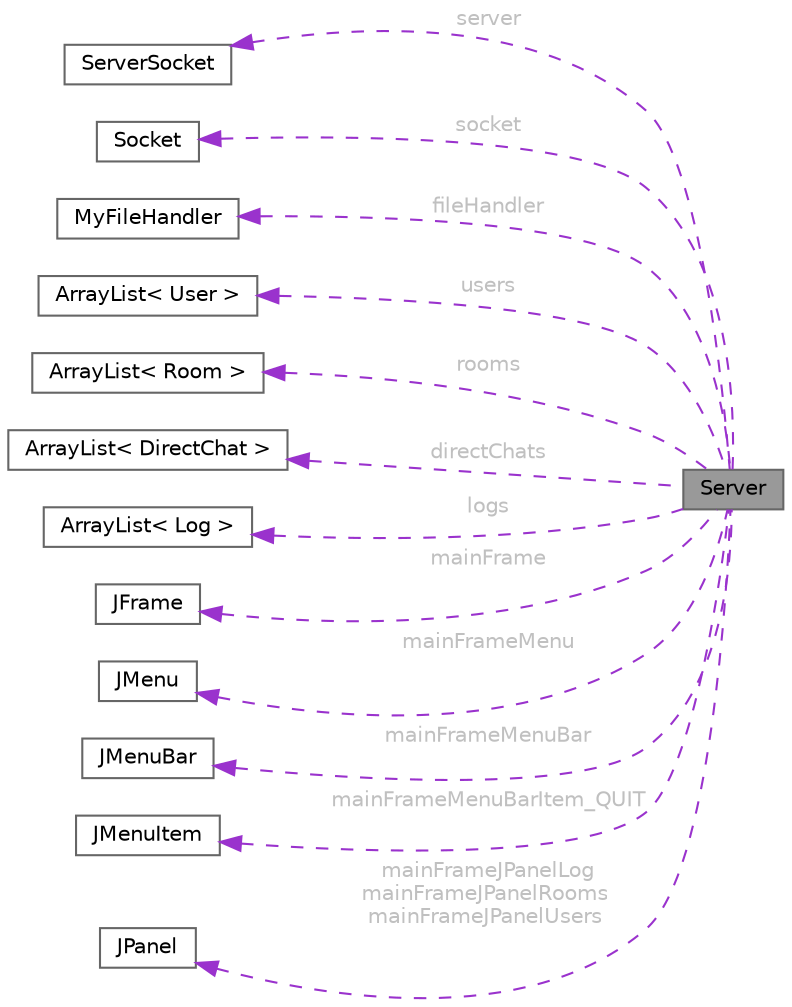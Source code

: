 digraph "Server"
{
 // LATEX_PDF_SIZE
  bgcolor="transparent";
  edge [fontname=Helvetica,fontsize=10,labelfontname=Helvetica,labelfontsize=10];
  node [fontname=Helvetica,fontsize=10,shape=box,height=0.2,width=0.4];
  rankdir="LR";
  Node1 [id="Node000001",label="Server",height=0.2,width=0.4,color="gray40", fillcolor="grey60", style="filled", fontcolor="black",tooltip=" "];
  Node2 -> Node1 [id="edge13_Node000001_Node000002",dir="back",color="darkorchid3",style="dashed",tooltip=" ",label=" server",fontcolor="grey" ];
  Node2 [id="Node000002",label="ServerSocket",height=0.2,width=0.4,color="gray40", fillcolor="white", style="filled",tooltip=" "];
  Node3 -> Node1 [id="edge14_Node000001_Node000003",dir="back",color="darkorchid3",style="dashed",tooltip=" ",label=" socket",fontcolor="grey" ];
  Node3 [id="Node000003",label="Socket",height=0.2,width=0.4,color="gray40", fillcolor="white", style="filled",tooltip=" "];
  Node4 -> Node1 [id="edge15_Node000001_Node000004",dir="back",color="darkorchid3",style="dashed",tooltip=" ",label=" fileHandler",fontcolor="grey" ];
  Node4 [id="Node000004",label="MyFileHandler",height=0.2,width=0.4,color="gray40", fillcolor="white", style="filled",URL="$class_my_file_handler.html",tooltip=" "];
  Node5 -> Node1 [id="edge16_Node000001_Node000005",dir="back",color="darkorchid3",style="dashed",tooltip=" ",label=" users",fontcolor="grey" ];
  Node5 [id="Node000005",label="ArrayList\< User \>",height=0.2,width=0.4,color="gray40", fillcolor="white", style="filled",tooltip=" "];
  Node6 -> Node1 [id="edge17_Node000001_Node000006",dir="back",color="darkorchid3",style="dashed",tooltip=" ",label=" rooms",fontcolor="grey" ];
  Node6 [id="Node000006",label="ArrayList\< Room \>",height=0.2,width=0.4,color="gray40", fillcolor="white", style="filled",tooltip=" "];
  Node7 -> Node1 [id="edge18_Node000001_Node000007",dir="back",color="darkorchid3",style="dashed",tooltip=" ",label=" directChats",fontcolor="grey" ];
  Node7 [id="Node000007",label="ArrayList\< DirectChat \>",height=0.2,width=0.4,color="gray40", fillcolor="white", style="filled",tooltip=" "];
  Node8 -> Node1 [id="edge19_Node000001_Node000008",dir="back",color="darkorchid3",style="dashed",tooltip=" ",label=" logs",fontcolor="grey" ];
  Node8 [id="Node000008",label="ArrayList\< Log \>",height=0.2,width=0.4,color="gray40", fillcolor="white", style="filled",tooltip=" "];
  Node9 -> Node1 [id="edge20_Node000001_Node000009",dir="back",color="darkorchid3",style="dashed",tooltip=" ",label=" mainFrame",fontcolor="grey" ];
  Node9 [id="Node000009",label="JFrame",height=0.2,width=0.4,color="gray40", fillcolor="white", style="filled",tooltip=" "];
  Node10 -> Node1 [id="edge21_Node000001_Node000010",dir="back",color="darkorchid3",style="dashed",tooltip=" ",label=" mainFrameMenu",fontcolor="grey" ];
  Node10 [id="Node000010",label="JMenu",height=0.2,width=0.4,color="gray40", fillcolor="white", style="filled",tooltip=" "];
  Node11 -> Node1 [id="edge22_Node000001_Node000011",dir="back",color="darkorchid3",style="dashed",tooltip=" ",label=" mainFrameMenuBar",fontcolor="grey" ];
  Node11 [id="Node000011",label="JMenuBar",height=0.2,width=0.4,color="gray40", fillcolor="white", style="filled",tooltip=" "];
  Node12 -> Node1 [id="edge23_Node000001_Node000012",dir="back",color="darkorchid3",style="dashed",tooltip=" ",label=" mainFrameMenuBarItem_QUIT",fontcolor="grey" ];
  Node12 [id="Node000012",label="JMenuItem",height=0.2,width=0.4,color="gray40", fillcolor="white", style="filled",tooltip=" "];
  Node13 -> Node1 [id="edge24_Node000001_Node000013",dir="back",color="darkorchid3",style="dashed",tooltip=" ",label=" mainFrameJPanelLog\nmainFrameJPanelRooms\nmainFrameJPanelUsers",fontcolor="grey" ];
  Node13 [id="Node000013",label="JPanel",height=0.2,width=0.4,color="gray40", fillcolor="white", style="filled",tooltip=" "];
}

